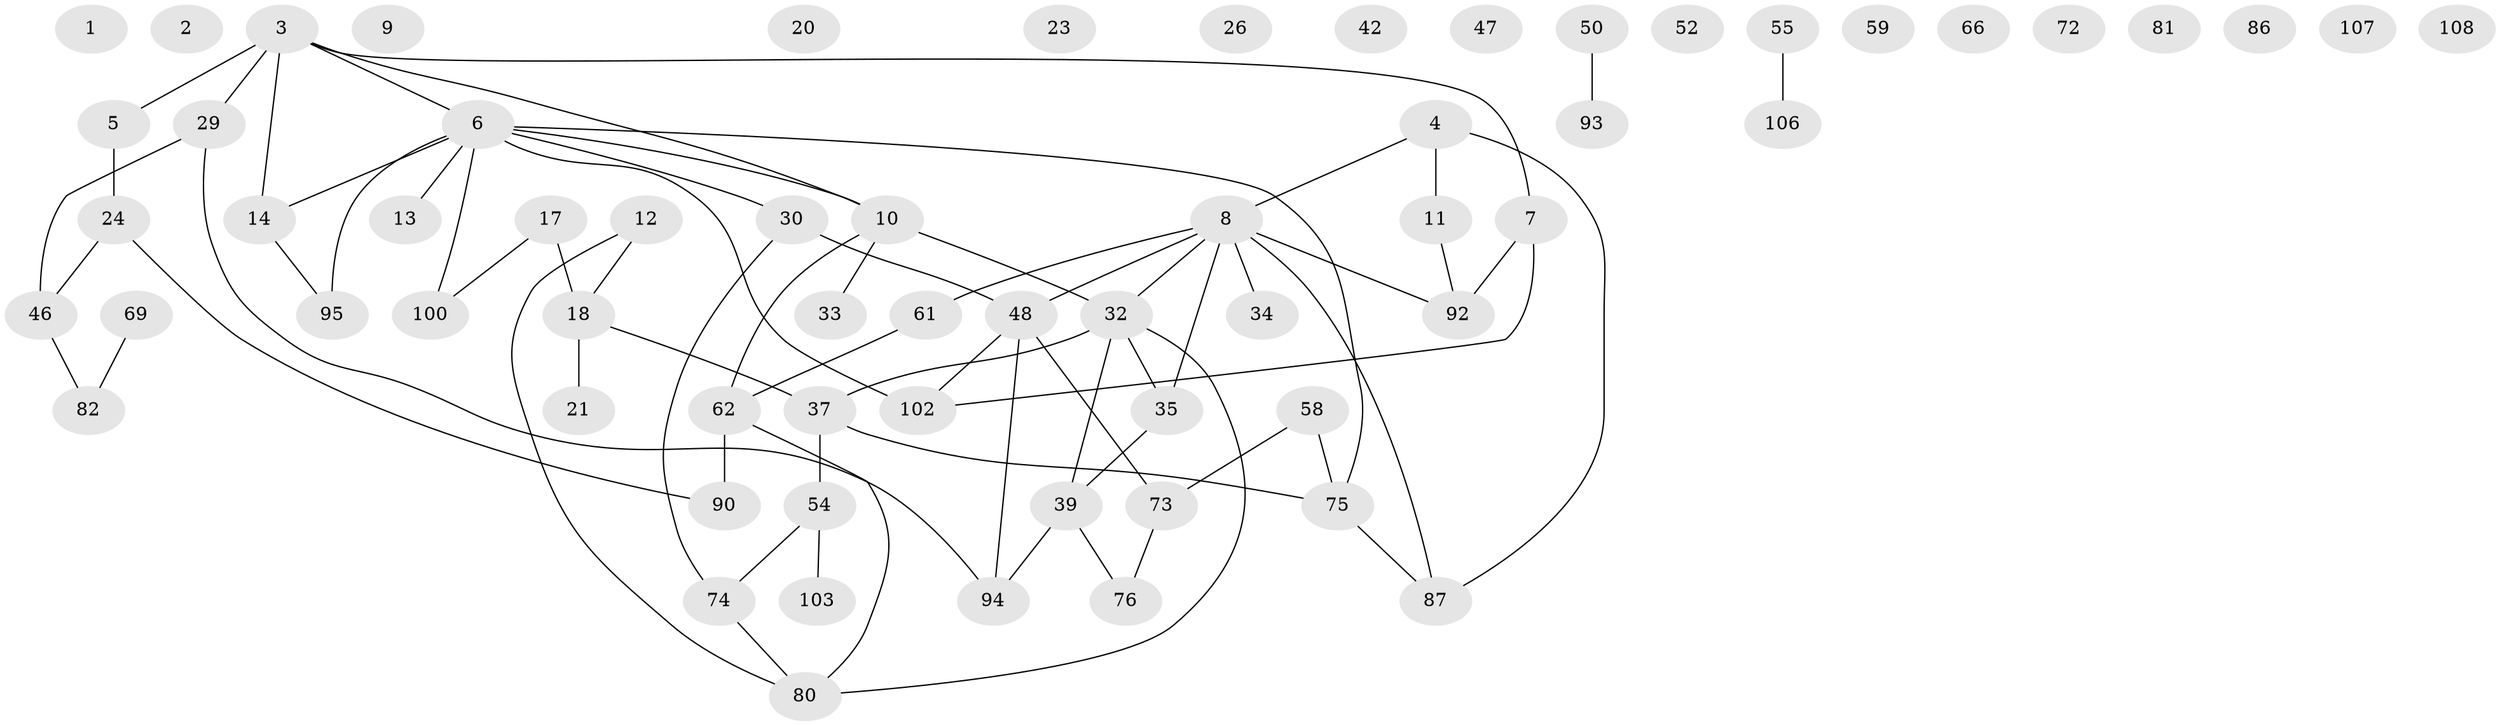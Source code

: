 // original degree distribution, {0: 0.1388888888888889, 3: 0.26851851851851855, 1: 0.16666666666666666, 2: 0.2962962962962963, 4: 0.09259259259259259, 5: 0.027777777777777776, 6: 0.009259259259259259}
// Generated by graph-tools (version 1.1) at 2025/16/03/04/25 18:16:36]
// undirected, 64 vertices, 70 edges
graph export_dot {
graph [start="1"]
  node [color=gray90,style=filled];
  1;
  2;
  3 [super="+19+38+63"];
  4 [super="+56"];
  5 [super="+22+98"];
  6 [super="+25+70+105"];
  7 [super="+31+45+83"];
  8 [super="+16+51+89"];
  9;
  10 [super="+27"];
  11 [super="+99"];
  12 [super="+28"];
  13 [super="+15"];
  14 [super="+68+96"];
  17 [super="+77+84"];
  18 [super="+36+40"];
  20 [super="+79"];
  21 [super="+91"];
  23;
  24 [super="+71+104"];
  26;
  29 [super="+41"];
  30 [super="+44+67"];
  32 [super="+43+49+78"];
  33 [super="+64"];
  34 [super="+88"];
  35 [super="+65"];
  37 [super="+60"];
  39 [super="+85+97"];
  42;
  46 [super="+57"];
  47;
  48 [super="+53"];
  50 [super="+101"];
  52;
  54;
  55;
  58;
  59;
  61;
  62;
  66;
  69;
  72;
  73;
  74;
  75;
  76;
  80;
  81;
  82;
  86;
  87;
  90;
  92;
  93;
  94;
  95;
  100;
  102;
  103;
  106;
  107;
  108;
  3 -- 10;
  3 -- 14;
  3 -- 29 [weight=2];
  3 -- 5;
  3 -- 6;
  3 -- 7;
  4 -- 87;
  4 -- 8;
  4 -- 11;
  5 -- 24;
  6 -- 100;
  6 -- 13;
  6 -- 95;
  6 -- 75;
  6 -- 102;
  6 -- 10;
  6 -- 14;
  6 -- 30;
  7 -- 92;
  7 -- 102;
  8 -- 48;
  8 -- 92;
  8 -- 61;
  8 -- 34;
  8 -- 87;
  8 -- 32;
  8 -- 35;
  10 -- 33;
  10 -- 62;
  10 -- 32;
  11 -- 92;
  12 -- 80;
  12 -- 18;
  14 -- 95;
  17 -- 100;
  17 -- 18;
  18 -- 37;
  18 -- 21;
  24 -- 90;
  24 -- 46;
  29 -- 94;
  29 -- 46;
  30 -- 74;
  30 -- 48;
  32 -- 37;
  32 -- 80;
  32 -- 35;
  32 -- 39;
  35 -- 39;
  37 -- 75;
  37 -- 54;
  39 -- 76;
  39 -- 94;
  46 -- 82;
  48 -- 94;
  48 -- 73;
  48 -- 102;
  50 -- 93;
  54 -- 74;
  54 -- 103;
  55 -- 106;
  58 -- 73;
  58 -- 75;
  61 -- 62;
  62 -- 80;
  62 -- 90;
  69 -- 82;
  73 -- 76;
  74 -- 80;
  75 -- 87;
}
